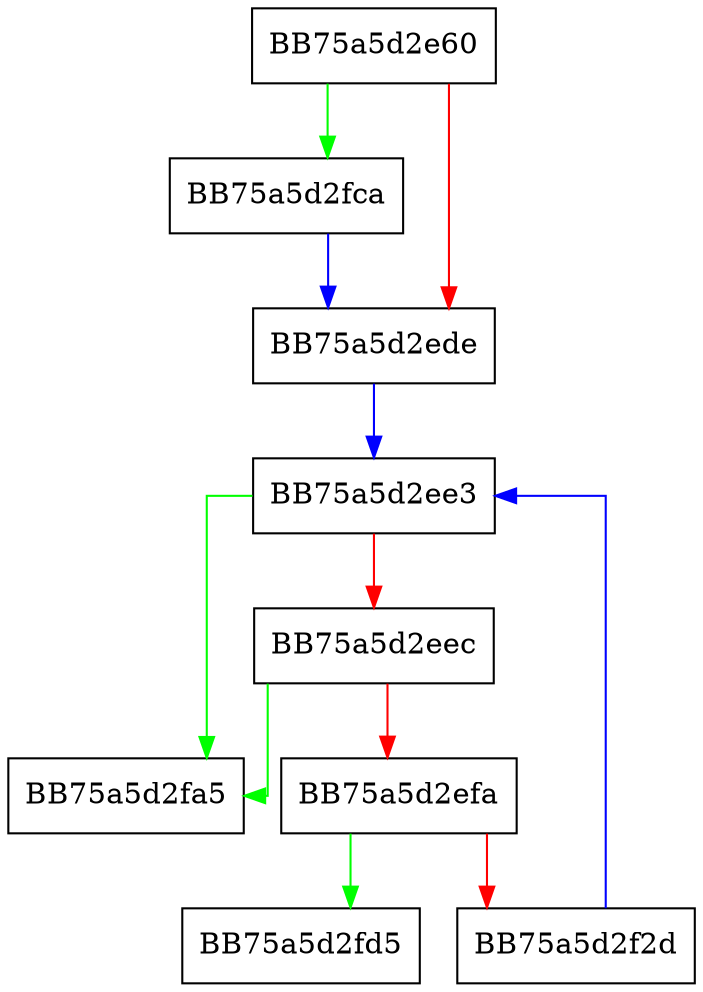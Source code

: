 digraph ReadExtent {
  node [shape="box"];
  graph [splines=ortho];
  BB75a5d2e60 -> BB75a5d2fca [color="green"];
  BB75a5d2e60 -> BB75a5d2ede [color="red"];
  BB75a5d2ede -> BB75a5d2ee3 [color="blue"];
  BB75a5d2ee3 -> BB75a5d2fa5 [color="green"];
  BB75a5d2ee3 -> BB75a5d2eec [color="red"];
  BB75a5d2eec -> BB75a5d2fa5 [color="green"];
  BB75a5d2eec -> BB75a5d2efa [color="red"];
  BB75a5d2efa -> BB75a5d2fd5 [color="green"];
  BB75a5d2efa -> BB75a5d2f2d [color="red"];
  BB75a5d2f2d -> BB75a5d2ee3 [color="blue"];
  BB75a5d2fca -> BB75a5d2ede [color="blue"];
}